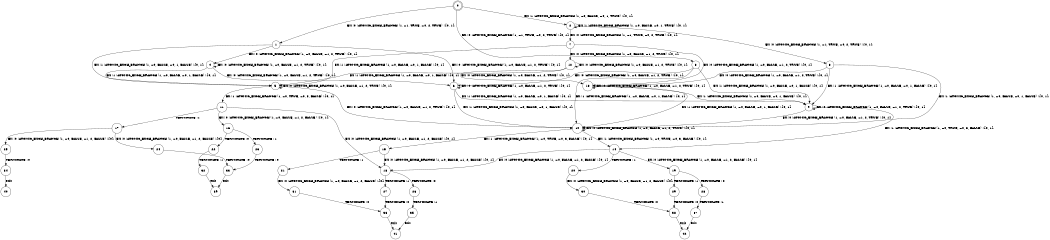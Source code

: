 digraph BCG {
size = "7, 10.5";
center = TRUE;
node [shape = circle];
0 [peripheries = 2];
0 -> 1 [label = "EX !0 !ATOMIC_EXCH_BRANCH (1, +1, TRUE, +0, 2, TRUE) !{0, 1}"];
0 -> 2 [label = "EX !1 !ATOMIC_EXCH_BRANCH (1, +0, FALSE, +0, 1, TRUE) !{0, 1}"];
0 -> 3 [label = "EX !0 !ATOMIC_EXCH_BRANCH (1, +1, TRUE, +0, 2, TRUE) !{0, 1}"];
1 -> 4 [label = "EX !0 !ATOMIC_EXCH_BRANCH (1, +0, FALSE, +1, 2, TRUE) !{0, 1}"];
1 -> 5 [label = "EX !1 !ATOMIC_EXCH_BRANCH (1, +0, FALSE, +0, 1, FALSE) !{0, 1}"];
1 -> 6 [label = "EX !0 !ATOMIC_EXCH_BRANCH (1, +0, FALSE, +1, 2, TRUE) !{0, 1}"];
2 -> 2 [label = "EX !1 !ATOMIC_EXCH_BRANCH (1, +0, FALSE, +0, 1, TRUE) !{0, 1}"];
2 -> 7 [label = "EX !0 !ATOMIC_EXCH_BRANCH (1, +1, TRUE, +0, 2, TRUE) !{0, 1}"];
2 -> 8 [label = "EX !0 !ATOMIC_EXCH_BRANCH (1, +1, TRUE, +0, 2, TRUE) !{0, 1}"];
3 -> 9 [label = "EX !1 !ATOMIC_EXCH_BRANCH (1, +0, FALSE, +0, 1, FALSE) !{0, 1}"];
3 -> 6 [label = "EX !0 !ATOMIC_EXCH_BRANCH (1, +0, FALSE, +1, 2, TRUE) !{0, 1}"];
3 -> 10 [label = "EX !1 !ATOMIC_EXCH_BRANCH (1, +0, FALSE, +0, 1, FALSE) !{0, 1}"];
4 -> 4 [label = "EX !0 !ATOMIC_EXCH_BRANCH (1, +0, FALSE, +1, 2, TRUE) !{0, 1}"];
4 -> 5 [label = "EX !1 !ATOMIC_EXCH_BRANCH (1, +0, FALSE, +0, 1, FALSE) !{0, 1}"];
4 -> 6 [label = "EX !0 !ATOMIC_EXCH_BRANCH (1, +0, FALSE, +1, 2, TRUE) !{0, 1}"];
5 -> 5 [label = "EX !0 !ATOMIC_EXCH_BRANCH (1, +0, FALSE, +1, 2, TRUE) !{0, 1}"];
5 -> 11 [label = "EX !1 !ATOMIC_EXCH_BRANCH (1, +0, TRUE, +0, 3, FALSE) !{0, 1}"];
5 -> 10 [label = "EX !0 !ATOMIC_EXCH_BRANCH (1, +0, FALSE, +1, 2, TRUE) !{0, 1}"];
6 -> 9 [label = "EX !1 !ATOMIC_EXCH_BRANCH (1, +0, FALSE, +0, 1, FALSE) !{0, 1}"];
6 -> 6 [label = "EX !0 !ATOMIC_EXCH_BRANCH (1, +0, FALSE, +1, 2, TRUE) !{0, 1}"];
6 -> 10 [label = "EX !1 !ATOMIC_EXCH_BRANCH (1, +0, FALSE, +0, 1, FALSE) !{0, 1}"];
7 -> 12 [label = "EX !0 !ATOMIC_EXCH_BRANCH (1, +0, FALSE, +1, 2, TRUE) !{0, 1}"];
7 -> 5 [label = "EX !1 !ATOMIC_EXCH_BRANCH (1, +0, FALSE, +0, 1, FALSE) !{0, 1}"];
7 -> 13 [label = "EX !0 !ATOMIC_EXCH_BRANCH (1, +0, FALSE, +1, 2, TRUE) !{0, 1}"];
8 -> 9 [label = "EX !1 !ATOMIC_EXCH_BRANCH (1, +0, FALSE, +0, 1, FALSE) !{0, 1}"];
8 -> 13 [label = "EX !0 !ATOMIC_EXCH_BRANCH (1, +0, FALSE, +1, 2, TRUE) !{0, 1}"];
8 -> 10 [label = "EX !1 !ATOMIC_EXCH_BRANCH (1, +0, FALSE, +0, 1, FALSE) !{0, 1}"];
9 -> 9 [label = "EX !0 !ATOMIC_EXCH_BRANCH (1, +0, FALSE, +1, 2, TRUE) !{0, 1}"];
9 -> 14 [label = "EX !1 !ATOMIC_EXCH_BRANCH (1, +0, TRUE, +0, 3, FALSE) !{0, 1}"];
9 -> 10 [label = "EX !0 !ATOMIC_EXCH_BRANCH (1, +0, FALSE, +1, 2, TRUE) !{0, 1}"];
10 -> 14 [label = "EX !1 !ATOMIC_EXCH_BRANCH (1, +0, TRUE, +0, 3, FALSE) !{0, 1}"];
10 -> 10 [label = "EX !0 !ATOMIC_EXCH_BRANCH (1, +0, FALSE, +1, 2, TRUE) !{0, 1}"];
10 -> 15 [label = "EX !1 !ATOMIC_EXCH_BRANCH (1, +0, TRUE, +0, 3, FALSE) !{0, 1}"];
11 -> 16 [label = "EX !0 !ATOMIC_EXCH_BRANCH (1, +0, FALSE, +1, 2, FALSE) !{0, 1}"];
11 -> 17 [label = "TERMINATE !1"];
11 -> 18 [label = "EX !0 !ATOMIC_EXCH_BRANCH (1, +0, FALSE, +1, 2, FALSE) !{0, 1}"];
12 -> 12 [label = "EX !0 !ATOMIC_EXCH_BRANCH (1, +0, FALSE, +1, 2, TRUE) !{0, 1}"];
12 -> 5 [label = "EX !1 !ATOMIC_EXCH_BRANCH (1, +0, FALSE, +0, 1, FALSE) !{0, 1}"];
12 -> 13 [label = "EX !0 !ATOMIC_EXCH_BRANCH (1, +0, FALSE, +1, 2, TRUE) !{0, 1}"];
13 -> 9 [label = "EX !1 !ATOMIC_EXCH_BRANCH (1, +0, FALSE, +0, 1, FALSE) !{0, 1}"];
13 -> 13 [label = "EX !0 !ATOMIC_EXCH_BRANCH (1, +0, FALSE, +1, 2, TRUE) !{0, 1}"];
13 -> 10 [label = "EX !1 !ATOMIC_EXCH_BRANCH (1, +0, FALSE, +0, 1, FALSE) !{0, 1}"];
14 -> 19 [label = "EX !0 !ATOMIC_EXCH_BRANCH (1, +0, FALSE, +1, 2, FALSE) !{0, 1}"];
14 -> 20 [label = "TERMINATE !1"];
14 -> 18 [label = "EX !0 !ATOMIC_EXCH_BRANCH (1, +0, FALSE, +1, 2, FALSE) !{0, 1}"];
15 -> 18 [label = "EX !0 !ATOMIC_EXCH_BRANCH (1, +0, FALSE, +1, 2, FALSE) !{0, 1}"];
15 -> 21 [label = "TERMINATE !1"];
16 -> 22 [label = "TERMINATE !0"];
16 -> 23 [label = "TERMINATE !1"];
17 -> 24 [label = "EX !0 !ATOMIC_EXCH_BRANCH (1, +0, FALSE, +1, 2, FALSE) !{0}"];
17 -> 25 [label = "EX !0 !ATOMIC_EXCH_BRANCH (1, +0, FALSE, +1, 2, FALSE) !{0}"];
18 -> 26 [label = "TERMINATE !0"];
18 -> 27 [label = "TERMINATE !1"];
19 -> 28 [label = "TERMINATE !0"];
19 -> 29 [label = "TERMINATE !1"];
20 -> 30 [label = "EX !0 !ATOMIC_EXCH_BRANCH (1, +0, FALSE, +1, 2, FALSE) !{0}"];
21 -> 31 [label = "EX !0 !ATOMIC_EXCH_BRANCH (1, +0, FALSE, +1, 2, FALSE) !{0}"];
22 -> 32 [label = "TERMINATE !1"];
23 -> 33 [label = "TERMINATE !0"];
24 -> 33 [label = "TERMINATE !0"];
25 -> 34 [label = "TERMINATE !0"];
26 -> 35 [label = "TERMINATE !1"];
27 -> 36 [label = "TERMINATE !0"];
28 -> 37 [label = "TERMINATE !1"];
29 -> 38 [label = "TERMINATE !0"];
30 -> 38 [label = "TERMINATE !0"];
31 -> 36 [label = "TERMINATE !0"];
32 -> 39 [label = "exit"];
33 -> 39 [label = "exit"];
34 -> 40 [label = "exit"];
35 -> 41 [label = "exit"];
36 -> 41 [label = "exit"];
37 -> 42 [label = "exit"];
38 -> 42 [label = "exit"];
}
